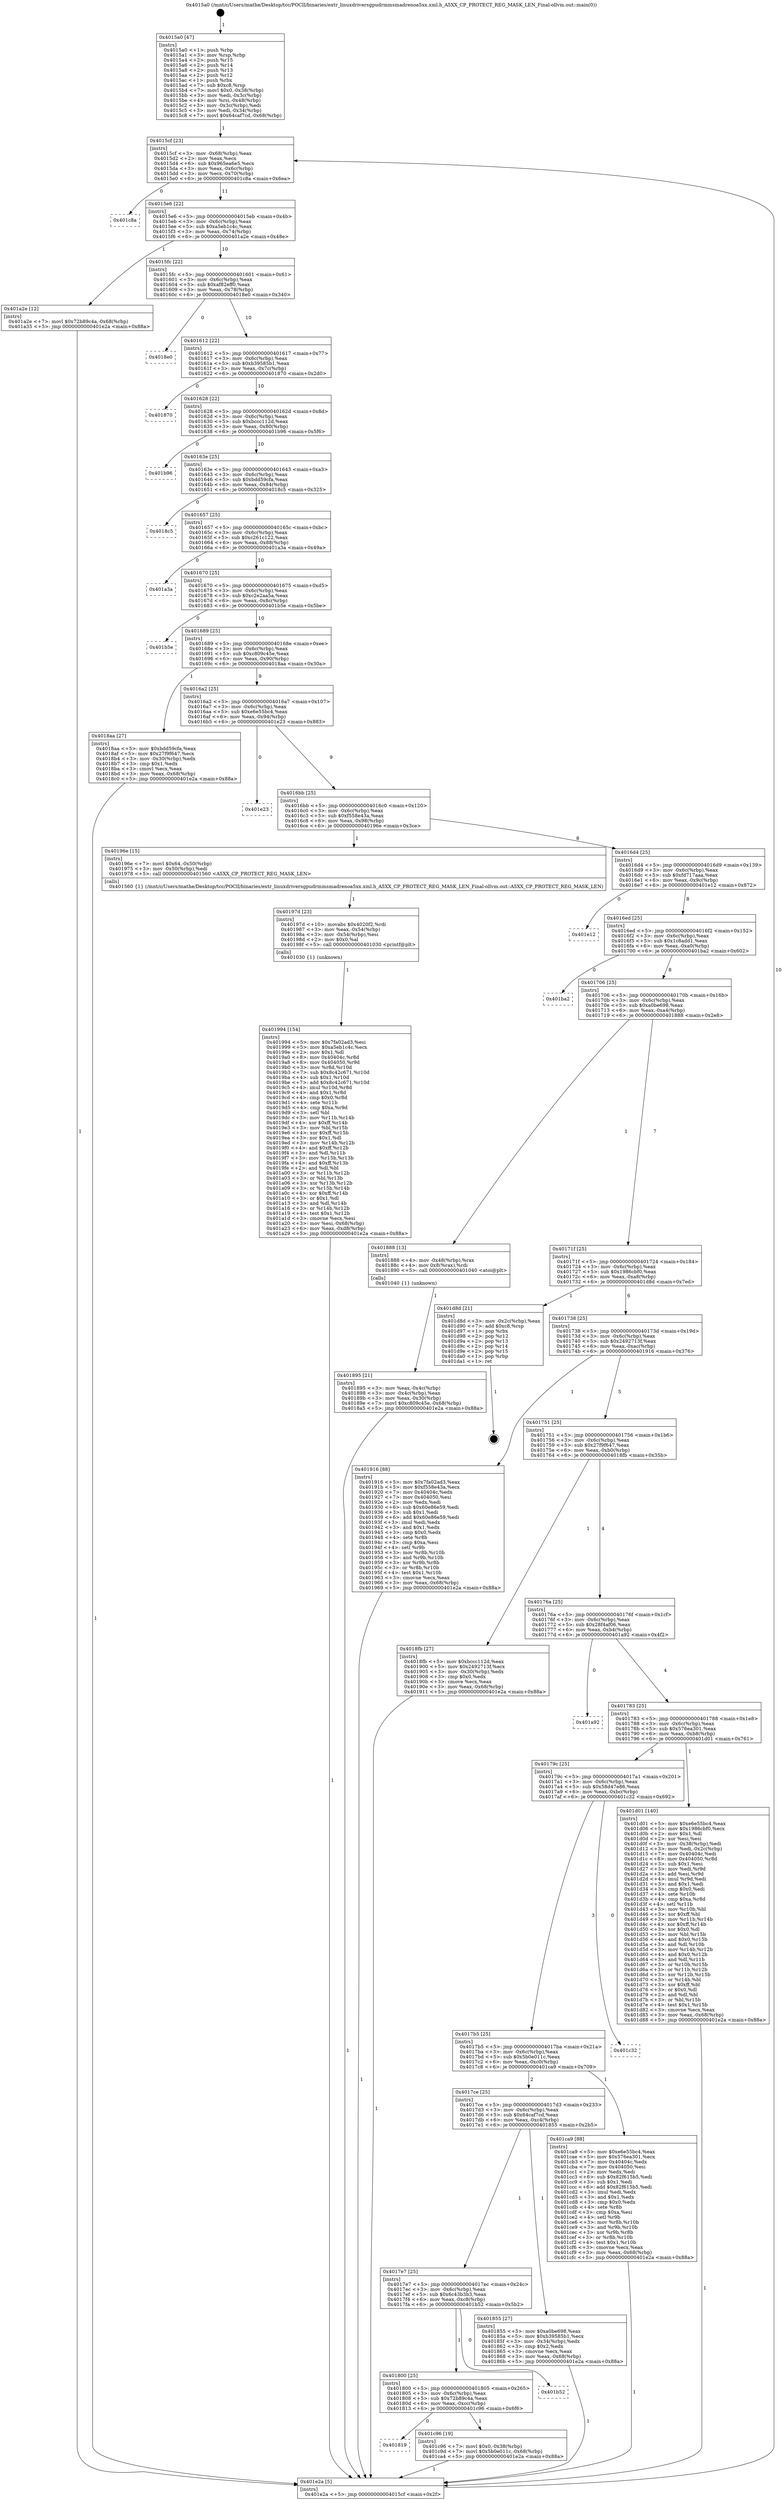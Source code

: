 digraph "0x4015a0" {
  label = "0x4015a0 (/mnt/c/Users/mathe/Desktop/tcc/POCII/binaries/extr_linuxdriversgpudrmmsmadrenoa5xx.xml.h_A5XX_CP_PROTECT_REG_MASK_LEN_Final-ollvm.out::main(0))"
  labelloc = "t"
  node[shape=record]

  Entry [label="",width=0.3,height=0.3,shape=circle,fillcolor=black,style=filled]
  "0x4015cf" [label="{
     0x4015cf [23]\l
     | [instrs]\l
     &nbsp;&nbsp;0x4015cf \<+3\>: mov -0x68(%rbp),%eax\l
     &nbsp;&nbsp;0x4015d2 \<+2\>: mov %eax,%ecx\l
     &nbsp;&nbsp;0x4015d4 \<+6\>: sub $0x965ea6e5,%ecx\l
     &nbsp;&nbsp;0x4015da \<+3\>: mov %eax,-0x6c(%rbp)\l
     &nbsp;&nbsp;0x4015dd \<+3\>: mov %ecx,-0x70(%rbp)\l
     &nbsp;&nbsp;0x4015e0 \<+6\>: je 0000000000401c8a \<main+0x6ea\>\l
  }"]
  "0x401c8a" [label="{
     0x401c8a\l
  }", style=dashed]
  "0x4015e6" [label="{
     0x4015e6 [22]\l
     | [instrs]\l
     &nbsp;&nbsp;0x4015e6 \<+5\>: jmp 00000000004015eb \<main+0x4b\>\l
     &nbsp;&nbsp;0x4015eb \<+3\>: mov -0x6c(%rbp),%eax\l
     &nbsp;&nbsp;0x4015ee \<+5\>: sub $0xa5eb1c4c,%eax\l
     &nbsp;&nbsp;0x4015f3 \<+3\>: mov %eax,-0x74(%rbp)\l
     &nbsp;&nbsp;0x4015f6 \<+6\>: je 0000000000401a2e \<main+0x48e\>\l
  }"]
  Exit [label="",width=0.3,height=0.3,shape=circle,fillcolor=black,style=filled,peripheries=2]
  "0x401a2e" [label="{
     0x401a2e [12]\l
     | [instrs]\l
     &nbsp;&nbsp;0x401a2e \<+7\>: movl $0x72b89c4a,-0x68(%rbp)\l
     &nbsp;&nbsp;0x401a35 \<+5\>: jmp 0000000000401e2a \<main+0x88a\>\l
  }"]
  "0x4015fc" [label="{
     0x4015fc [22]\l
     | [instrs]\l
     &nbsp;&nbsp;0x4015fc \<+5\>: jmp 0000000000401601 \<main+0x61\>\l
     &nbsp;&nbsp;0x401601 \<+3\>: mov -0x6c(%rbp),%eax\l
     &nbsp;&nbsp;0x401604 \<+5\>: sub $0xaf82eff0,%eax\l
     &nbsp;&nbsp;0x401609 \<+3\>: mov %eax,-0x78(%rbp)\l
     &nbsp;&nbsp;0x40160c \<+6\>: je 00000000004018e0 \<main+0x340\>\l
  }"]
  "0x401819" [label="{
     0x401819\l
  }", style=dashed]
  "0x4018e0" [label="{
     0x4018e0\l
  }", style=dashed]
  "0x401612" [label="{
     0x401612 [22]\l
     | [instrs]\l
     &nbsp;&nbsp;0x401612 \<+5\>: jmp 0000000000401617 \<main+0x77\>\l
     &nbsp;&nbsp;0x401617 \<+3\>: mov -0x6c(%rbp),%eax\l
     &nbsp;&nbsp;0x40161a \<+5\>: sub $0xb39585b1,%eax\l
     &nbsp;&nbsp;0x40161f \<+3\>: mov %eax,-0x7c(%rbp)\l
     &nbsp;&nbsp;0x401622 \<+6\>: je 0000000000401870 \<main+0x2d0\>\l
  }"]
  "0x401c96" [label="{
     0x401c96 [19]\l
     | [instrs]\l
     &nbsp;&nbsp;0x401c96 \<+7\>: movl $0x0,-0x38(%rbp)\l
     &nbsp;&nbsp;0x401c9d \<+7\>: movl $0x5b0e011c,-0x68(%rbp)\l
     &nbsp;&nbsp;0x401ca4 \<+5\>: jmp 0000000000401e2a \<main+0x88a\>\l
  }"]
  "0x401870" [label="{
     0x401870\l
  }", style=dashed]
  "0x401628" [label="{
     0x401628 [22]\l
     | [instrs]\l
     &nbsp;&nbsp;0x401628 \<+5\>: jmp 000000000040162d \<main+0x8d\>\l
     &nbsp;&nbsp;0x40162d \<+3\>: mov -0x6c(%rbp),%eax\l
     &nbsp;&nbsp;0x401630 \<+5\>: sub $0xbccc112d,%eax\l
     &nbsp;&nbsp;0x401635 \<+3\>: mov %eax,-0x80(%rbp)\l
     &nbsp;&nbsp;0x401638 \<+6\>: je 0000000000401b96 \<main+0x5f6\>\l
  }"]
  "0x401800" [label="{
     0x401800 [25]\l
     | [instrs]\l
     &nbsp;&nbsp;0x401800 \<+5\>: jmp 0000000000401805 \<main+0x265\>\l
     &nbsp;&nbsp;0x401805 \<+3\>: mov -0x6c(%rbp),%eax\l
     &nbsp;&nbsp;0x401808 \<+5\>: sub $0x72b89c4a,%eax\l
     &nbsp;&nbsp;0x40180d \<+6\>: mov %eax,-0xcc(%rbp)\l
     &nbsp;&nbsp;0x401813 \<+6\>: je 0000000000401c96 \<main+0x6f6\>\l
  }"]
  "0x401b96" [label="{
     0x401b96\l
  }", style=dashed]
  "0x40163e" [label="{
     0x40163e [25]\l
     | [instrs]\l
     &nbsp;&nbsp;0x40163e \<+5\>: jmp 0000000000401643 \<main+0xa3\>\l
     &nbsp;&nbsp;0x401643 \<+3\>: mov -0x6c(%rbp),%eax\l
     &nbsp;&nbsp;0x401646 \<+5\>: sub $0xbdd59cfa,%eax\l
     &nbsp;&nbsp;0x40164b \<+6\>: mov %eax,-0x84(%rbp)\l
     &nbsp;&nbsp;0x401651 \<+6\>: je 00000000004018c5 \<main+0x325\>\l
  }"]
  "0x401b52" [label="{
     0x401b52\l
  }", style=dashed]
  "0x4018c5" [label="{
     0x4018c5\l
  }", style=dashed]
  "0x401657" [label="{
     0x401657 [25]\l
     | [instrs]\l
     &nbsp;&nbsp;0x401657 \<+5\>: jmp 000000000040165c \<main+0xbc\>\l
     &nbsp;&nbsp;0x40165c \<+3\>: mov -0x6c(%rbp),%eax\l
     &nbsp;&nbsp;0x40165f \<+5\>: sub $0xc261c122,%eax\l
     &nbsp;&nbsp;0x401664 \<+6\>: mov %eax,-0x88(%rbp)\l
     &nbsp;&nbsp;0x40166a \<+6\>: je 0000000000401a3a \<main+0x49a\>\l
  }"]
  "0x401994" [label="{
     0x401994 [154]\l
     | [instrs]\l
     &nbsp;&nbsp;0x401994 \<+5\>: mov $0x7fa02ad3,%esi\l
     &nbsp;&nbsp;0x401999 \<+5\>: mov $0xa5eb1c4c,%ecx\l
     &nbsp;&nbsp;0x40199e \<+2\>: mov $0x1,%dl\l
     &nbsp;&nbsp;0x4019a0 \<+8\>: mov 0x40404c,%r8d\l
     &nbsp;&nbsp;0x4019a8 \<+8\>: mov 0x404050,%r9d\l
     &nbsp;&nbsp;0x4019b0 \<+3\>: mov %r8d,%r10d\l
     &nbsp;&nbsp;0x4019b3 \<+7\>: sub $0x8c42c671,%r10d\l
     &nbsp;&nbsp;0x4019ba \<+4\>: sub $0x1,%r10d\l
     &nbsp;&nbsp;0x4019be \<+7\>: add $0x8c42c671,%r10d\l
     &nbsp;&nbsp;0x4019c5 \<+4\>: imul %r10d,%r8d\l
     &nbsp;&nbsp;0x4019c9 \<+4\>: and $0x1,%r8d\l
     &nbsp;&nbsp;0x4019cd \<+4\>: cmp $0x0,%r8d\l
     &nbsp;&nbsp;0x4019d1 \<+4\>: sete %r11b\l
     &nbsp;&nbsp;0x4019d5 \<+4\>: cmp $0xa,%r9d\l
     &nbsp;&nbsp;0x4019d9 \<+3\>: setl %bl\l
     &nbsp;&nbsp;0x4019dc \<+3\>: mov %r11b,%r14b\l
     &nbsp;&nbsp;0x4019df \<+4\>: xor $0xff,%r14b\l
     &nbsp;&nbsp;0x4019e3 \<+3\>: mov %bl,%r15b\l
     &nbsp;&nbsp;0x4019e6 \<+4\>: xor $0xff,%r15b\l
     &nbsp;&nbsp;0x4019ea \<+3\>: xor $0x1,%dl\l
     &nbsp;&nbsp;0x4019ed \<+3\>: mov %r14b,%r12b\l
     &nbsp;&nbsp;0x4019f0 \<+4\>: and $0xff,%r12b\l
     &nbsp;&nbsp;0x4019f4 \<+3\>: and %dl,%r11b\l
     &nbsp;&nbsp;0x4019f7 \<+3\>: mov %r15b,%r13b\l
     &nbsp;&nbsp;0x4019fa \<+4\>: and $0xff,%r13b\l
     &nbsp;&nbsp;0x4019fe \<+2\>: and %dl,%bl\l
     &nbsp;&nbsp;0x401a00 \<+3\>: or %r11b,%r12b\l
     &nbsp;&nbsp;0x401a03 \<+3\>: or %bl,%r13b\l
     &nbsp;&nbsp;0x401a06 \<+3\>: xor %r13b,%r12b\l
     &nbsp;&nbsp;0x401a09 \<+3\>: or %r15b,%r14b\l
     &nbsp;&nbsp;0x401a0c \<+4\>: xor $0xff,%r14b\l
     &nbsp;&nbsp;0x401a10 \<+3\>: or $0x1,%dl\l
     &nbsp;&nbsp;0x401a13 \<+3\>: and %dl,%r14b\l
     &nbsp;&nbsp;0x401a16 \<+3\>: or %r14b,%r12b\l
     &nbsp;&nbsp;0x401a19 \<+4\>: test $0x1,%r12b\l
     &nbsp;&nbsp;0x401a1d \<+3\>: cmovne %ecx,%esi\l
     &nbsp;&nbsp;0x401a20 \<+3\>: mov %esi,-0x68(%rbp)\l
     &nbsp;&nbsp;0x401a23 \<+6\>: mov %eax,-0xd8(%rbp)\l
     &nbsp;&nbsp;0x401a29 \<+5\>: jmp 0000000000401e2a \<main+0x88a\>\l
  }"]
  "0x401a3a" [label="{
     0x401a3a\l
  }", style=dashed]
  "0x401670" [label="{
     0x401670 [25]\l
     | [instrs]\l
     &nbsp;&nbsp;0x401670 \<+5\>: jmp 0000000000401675 \<main+0xd5\>\l
     &nbsp;&nbsp;0x401675 \<+3\>: mov -0x6c(%rbp),%eax\l
     &nbsp;&nbsp;0x401678 \<+5\>: sub $0xc2e2aa5a,%eax\l
     &nbsp;&nbsp;0x40167d \<+6\>: mov %eax,-0x8c(%rbp)\l
     &nbsp;&nbsp;0x401683 \<+6\>: je 0000000000401b5e \<main+0x5be\>\l
  }"]
  "0x40197d" [label="{
     0x40197d [23]\l
     | [instrs]\l
     &nbsp;&nbsp;0x40197d \<+10\>: movabs $0x4020f2,%rdi\l
     &nbsp;&nbsp;0x401987 \<+3\>: mov %eax,-0x54(%rbp)\l
     &nbsp;&nbsp;0x40198a \<+3\>: mov -0x54(%rbp),%esi\l
     &nbsp;&nbsp;0x40198d \<+2\>: mov $0x0,%al\l
     &nbsp;&nbsp;0x40198f \<+5\>: call 0000000000401030 \<printf@plt\>\l
     | [calls]\l
     &nbsp;&nbsp;0x401030 \{1\} (unknown)\l
  }"]
  "0x401b5e" [label="{
     0x401b5e\l
  }", style=dashed]
  "0x401689" [label="{
     0x401689 [25]\l
     | [instrs]\l
     &nbsp;&nbsp;0x401689 \<+5\>: jmp 000000000040168e \<main+0xee\>\l
     &nbsp;&nbsp;0x40168e \<+3\>: mov -0x6c(%rbp),%eax\l
     &nbsp;&nbsp;0x401691 \<+5\>: sub $0xc809c45e,%eax\l
     &nbsp;&nbsp;0x401696 \<+6\>: mov %eax,-0x90(%rbp)\l
     &nbsp;&nbsp;0x40169c \<+6\>: je 00000000004018aa \<main+0x30a\>\l
  }"]
  "0x401895" [label="{
     0x401895 [21]\l
     | [instrs]\l
     &nbsp;&nbsp;0x401895 \<+3\>: mov %eax,-0x4c(%rbp)\l
     &nbsp;&nbsp;0x401898 \<+3\>: mov -0x4c(%rbp),%eax\l
     &nbsp;&nbsp;0x40189b \<+3\>: mov %eax,-0x30(%rbp)\l
     &nbsp;&nbsp;0x40189e \<+7\>: movl $0xc809c45e,-0x68(%rbp)\l
     &nbsp;&nbsp;0x4018a5 \<+5\>: jmp 0000000000401e2a \<main+0x88a\>\l
  }"]
  "0x4018aa" [label="{
     0x4018aa [27]\l
     | [instrs]\l
     &nbsp;&nbsp;0x4018aa \<+5\>: mov $0xbdd59cfa,%eax\l
     &nbsp;&nbsp;0x4018af \<+5\>: mov $0x27f9f647,%ecx\l
     &nbsp;&nbsp;0x4018b4 \<+3\>: mov -0x30(%rbp),%edx\l
     &nbsp;&nbsp;0x4018b7 \<+3\>: cmp $0x1,%edx\l
     &nbsp;&nbsp;0x4018ba \<+3\>: cmovl %ecx,%eax\l
     &nbsp;&nbsp;0x4018bd \<+3\>: mov %eax,-0x68(%rbp)\l
     &nbsp;&nbsp;0x4018c0 \<+5\>: jmp 0000000000401e2a \<main+0x88a\>\l
  }"]
  "0x4016a2" [label="{
     0x4016a2 [25]\l
     | [instrs]\l
     &nbsp;&nbsp;0x4016a2 \<+5\>: jmp 00000000004016a7 \<main+0x107\>\l
     &nbsp;&nbsp;0x4016a7 \<+3\>: mov -0x6c(%rbp),%eax\l
     &nbsp;&nbsp;0x4016aa \<+5\>: sub $0xe6e55bc4,%eax\l
     &nbsp;&nbsp;0x4016af \<+6\>: mov %eax,-0x94(%rbp)\l
     &nbsp;&nbsp;0x4016b5 \<+6\>: je 0000000000401e23 \<main+0x883\>\l
  }"]
  "0x4015a0" [label="{
     0x4015a0 [47]\l
     | [instrs]\l
     &nbsp;&nbsp;0x4015a0 \<+1\>: push %rbp\l
     &nbsp;&nbsp;0x4015a1 \<+3\>: mov %rsp,%rbp\l
     &nbsp;&nbsp;0x4015a4 \<+2\>: push %r15\l
     &nbsp;&nbsp;0x4015a6 \<+2\>: push %r14\l
     &nbsp;&nbsp;0x4015a8 \<+2\>: push %r13\l
     &nbsp;&nbsp;0x4015aa \<+2\>: push %r12\l
     &nbsp;&nbsp;0x4015ac \<+1\>: push %rbx\l
     &nbsp;&nbsp;0x4015ad \<+7\>: sub $0xc8,%rsp\l
     &nbsp;&nbsp;0x4015b4 \<+7\>: movl $0x0,-0x38(%rbp)\l
     &nbsp;&nbsp;0x4015bb \<+3\>: mov %edi,-0x3c(%rbp)\l
     &nbsp;&nbsp;0x4015be \<+4\>: mov %rsi,-0x48(%rbp)\l
     &nbsp;&nbsp;0x4015c2 \<+3\>: mov -0x3c(%rbp),%edi\l
     &nbsp;&nbsp;0x4015c5 \<+3\>: mov %edi,-0x34(%rbp)\l
     &nbsp;&nbsp;0x4015c8 \<+7\>: movl $0x64caf7cd,-0x68(%rbp)\l
  }"]
  "0x401e23" [label="{
     0x401e23\l
  }", style=dashed]
  "0x4016bb" [label="{
     0x4016bb [25]\l
     | [instrs]\l
     &nbsp;&nbsp;0x4016bb \<+5\>: jmp 00000000004016c0 \<main+0x120\>\l
     &nbsp;&nbsp;0x4016c0 \<+3\>: mov -0x6c(%rbp),%eax\l
     &nbsp;&nbsp;0x4016c3 \<+5\>: sub $0xf558e43a,%eax\l
     &nbsp;&nbsp;0x4016c8 \<+6\>: mov %eax,-0x98(%rbp)\l
     &nbsp;&nbsp;0x4016ce \<+6\>: je 000000000040196e \<main+0x3ce\>\l
  }"]
  "0x401e2a" [label="{
     0x401e2a [5]\l
     | [instrs]\l
     &nbsp;&nbsp;0x401e2a \<+5\>: jmp 00000000004015cf \<main+0x2f\>\l
  }"]
  "0x40196e" [label="{
     0x40196e [15]\l
     | [instrs]\l
     &nbsp;&nbsp;0x40196e \<+7\>: movl $0x64,-0x50(%rbp)\l
     &nbsp;&nbsp;0x401975 \<+3\>: mov -0x50(%rbp),%edi\l
     &nbsp;&nbsp;0x401978 \<+5\>: call 0000000000401560 \<A5XX_CP_PROTECT_REG_MASK_LEN\>\l
     | [calls]\l
     &nbsp;&nbsp;0x401560 \{1\} (/mnt/c/Users/mathe/Desktop/tcc/POCII/binaries/extr_linuxdriversgpudrmmsmadrenoa5xx.xml.h_A5XX_CP_PROTECT_REG_MASK_LEN_Final-ollvm.out::A5XX_CP_PROTECT_REG_MASK_LEN)\l
  }"]
  "0x4016d4" [label="{
     0x4016d4 [25]\l
     | [instrs]\l
     &nbsp;&nbsp;0x4016d4 \<+5\>: jmp 00000000004016d9 \<main+0x139\>\l
     &nbsp;&nbsp;0x4016d9 \<+3\>: mov -0x6c(%rbp),%eax\l
     &nbsp;&nbsp;0x4016dc \<+5\>: sub $0xfd717aaa,%eax\l
     &nbsp;&nbsp;0x4016e1 \<+6\>: mov %eax,-0x9c(%rbp)\l
     &nbsp;&nbsp;0x4016e7 \<+6\>: je 0000000000401e12 \<main+0x872\>\l
  }"]
  "0x4017e7" [label="{
     0x4017e7 [25]\l
     | [instrs]\l
     &nbsp;&nbsp;0x4017e7 \<+5\>: jmp 00000000004017ec \<main+0x24c\>\l
     &nbsp;&nbsp;0x4017ec \<+3\>: mov -0x6c(%rbp),%eax\l
     &nbsp;&nbsp;0x4017ef \<+5\>: sub $0x6c43b3b3,%eax\l
     &nbsp;&nbsp;0x4017f4 \<+6\>: mov %eax,-0xc8(%rbp)\l
     &nbsp;&nbsp;0x4017fa \<+6\>: je 0000000000401b52 \<main+0x5b2\>\l
  }"]
  "0x401e12" [label="{
     0x401e12\l
  }", style=dashed]
  "0x4016ed" [label="{
     0x4016ed [25]\l
     | [instrs]\l
     &nbsp;&nbsp;0x4016ed \<+5\>: jmp 00000000004016f2 \<main+0x152\>\l
     &nbsp;&nbsp;0x4016f2 \<+3\>: mov -0x6c(%rbp),%eax\l
     &nbsp;&nbsp;0x4016f5 \<+5\>: sub $0x1c8add1,%eax\l
     &nbsp;&nbsp;0x4016fa \<+6\>: mov %eax,-0xa0(%rbp)\l
     &nbsp;&nbsp;0x401700 \<+6\>: je 0000000000401ba2 \<main+0x602\>\l
  }"]
  "0x401855" [label="{
     0x401855 [27]\l
     | [instrs]\l
     &nbsp;&nbsp;0x401855 \<+5\>: mov $0xa0be698,%eax\l
     &nbsp;&nbsp;0x40185a \<+5\>: mov $0xb39585b1,%ecx\l
     &nbsp;&nbsp;0x40185f \<+3\>: mov -0x34(%rbp),%edx\l
     &nbsp;&nbsp;0x401862 \<+3\>: cmp $0x2,%edx\l
     &nbsp;&nbsp;0x401865 \<+3\>: cmovne %ecx,%eax\l
     &nbsp;&nbsp;0x401868 \<+3\>: mov %eax,-0x68(%rbp)\l
     &nbsp;&nbsp;0x40186b \<+5\>: jmp 0000000000401e2a \<main+0x88a\>\l
  }"]
  "0x401ba2" [label="{
     0x401ba2\l
  }", style=dashed]
  "0x401706" [label="{
     0x401706 [25]\l
     | [instrs]\l
     &nbsp;&nbsp;0x401706 \<+5\>: jmp 000000000040170b \<main+0x16b\>\l
     &nbsp;&nbsp;0x40170b \<+3\>: mov -0x6c(%rbp),%eax\l
     &nbsp;&nbsp;0x40170e \<+5\>: sub $0xa0be698,%eax\l
     &nbsp;&nbsp;0x401713 \<+6\>: mov %eax,-0xa4(%rbp)\l
     &nbsp;&nbsp;0x401719 \<+6\>: je 0000000000401888 \<main+0x2e8\>\l
  }"]
  "0x4017ce" [label="{
     0x4017ce [25]\l
     | [instrs]\l
     &nbsp;&nbsp;0x4017ce \<+5\>: jmp 00000000004017d3 \<main+0x233\>\l
     &nbsp;&nbsp;0x4017d3 \<+3\>: mov -0x6c(%rbp),%eax\l
     &nbsp;&nbsp;0x4017d6 \<+5\>: sub $0x64caf7cd,%eax\l
     &nbsp;&nbsp;0x4017db \<+6\>: mov %eax,-0xc4(%rbp)\l
     &nbsp;&nbsp;0x4017e1 \<+6\>: je 0000000000401855 \<main+0x2b5\>\l
  }"]
  "0x401888" [label="{
     0x401888 [13]\l
     | [instrs]\l
     &nbsp;&nbsp;0x401888 \<+4\>: mov -0x48(%rbp),%rax\l
     &nbsp;&nbsp;0x40188c \<+4\>: mov 0x8(%rax),%rdi\l
     &nbsp;&nbsp;0x401890 \<+5\>: call 0000000000401040 \<atoi@plt\>\l
     | [calls]\l
     &nbsp;&nbsp;0x401040 \{1\} (unknown)\l
  }"]
  "0x40171f" [label="{
     0x40171f [25]\l
     | [instrs]\l
     &nbsp;&nbsp;0x40171f \<+5\>: jmp 0000000000401724 \<main+0x184\>\l
     &nbsp;&nbsp;0x401724 \<+3\>: mov -0x6c(%rbp),%eax\l
     &nbsp;&nbsp;0x401727 \<+5\>: sub $0x1986cbf0,%eax\l
     &nbsp;&nbsp;0x40172c \<+6\>: mov %eax,-0xa8(%rbp)\l
     &nbsp;&nbsp;0x401732 \<+6\>: je 0000000000401d8d \<main+0x7ed\>\l
  }"]
  "0x401ca9" [label="{
     0x401ca9 [88]\l
     | [instrs]\l
     &nbsp;&nbsp;0x401ca9 \<+5\>: mov $0xe6e55bc4,%eax\l
     &nbsp;&nbsp;0x401cae \<+5\>: mov $0x576ea301,%ecx\l
     &nbsp;&nbsp;0x401cb3 \<+7\>: mov 0x40404c,%edx\l
     &nbsp;&nbsp;0x401cba \<+7\>: mov 0x404050,%esi\l
     &nbsp;&nbsp;0x401cc1 \<+2\>: mov %edx,%edi\l
     &nbsp;&nbsp;0x401cc3 \<+6\>: sub $0x82f615b5,%edi\l
     &nbsp;&nbsp;0x401cc9 \<+3\>: sub $0x1,%edi\l
     &nbsp;&nbsp;0x401ccc \<+6\>: add $0x82f615b5,%edi\l
     &nbsp;&nbsp;0x401cd2 \<+3\>: imul %edi,%edx\l
     &nbsp;&nbsp;0x401cd5 \<+3\>: and $0x1,%edx\l
     &nbsp;&nbsp;0x401cd8 \<+3\>: cmp $0x0,%edx\l
     &nbsp;&nbsp;0x401cdb \<+4\>: sete %r8b\l
     &nbsp;&nbsp;0x401cdf \<+3\>: cmp $0xa,%esi\l
     &nbsp;&nbsp;0x401ce2 \<+4\>: setl %r9b\l
     &nbsp;&nbsp;0x401ce6 \<+3\>: mov %r8b,%r10b\l
     &nbsp;&nbsp;0x401ce9 \<+3\>: and %r9b,%r10b\l
     &nbsp;&nbsp;0x401cec \<+3\>: xor %r9b,%r8b\l
     &nbsp;&nbsp;0x401cef \<+3\>: or %r8b,%r10b\l
     &nbsp;&nbsp;0x401cf2 \<+4\>: test $0x1,%r10b\l
     &nbsp;&nbsp;0x401cf6 \<+3\>: cmovne %ecx,%eax\l
     &nbsp;&nbsp;0x401cf9 \<+3\>: mov %eax,-0x68(%rbp)\l
     &nbsp;&nbsp;0x401cfc \<+5\>: jmp 0000000000401e2a \<main+0x88a\>\l
  }"]
  "0x401d8d" [label="{
     0x401d8d [21]\l
     | [instrs]\l
     &nbsp;&nbsp;0x401d8d \<+3\>: mov -0x2c(%rbp),%eax\l
     &nbsp;&nbsp;0x401d90 \<+7\>: add $0xc8,%rsp\l
     &nbsp;&nbsp;0x401d97 \<+1\>: pop %rbx\l
     &nbsp;&nbsp;0x401d98 \<+2\>: pop %r12\l
     &nbsp;&nbsp;0x401d9a \<+2\>: pop %r13\l
     &nbsp;&nbsp;0x401d9c \<+2\>: pop %r14\l
     &nbsp;&nbsp;0x401d9e \<+2\>: pop %r15\l
     &nbsp;&nbsp;0x401da0 \<+1\>: pop %rbp\l
     &nbsp;&nbsp;0x401da1 \<+1\>: ret\l
  }"]
  "0x401738" [label="{
     0x401738 [25]\l
     | [instrs]\l
     &nbsp;&nbsp;0x401738 \<+5\>: jmp 000000000040173d \<main+0x19d\>\l
     &nbsp;&nbsp;0x40173d \<+3\>: mov -0x6c(%rbp),%eax\l
     &nbsp;&nbsp;0x401740 \<+5\>: sub $0x2492713f,%eax\l
     &nbsp;&nbsp;0x401745 \<+6\>: mov %eax,-0xac(%rbp)\l
     &nbsp;&nbsp;0x40174b \<+6\>: je 0000000000401916 \<main+0x376\>\l
  }"]
  "0x4017b5" [label="{
     0x4017b5 [25]\l
     | [instrs]\l
     &nbsp;&nbsp;0x4017b5 \<+5\>: jmp 00000000004017ba \<main+0x21a\>\l
     &nbsp;&nbsp;0x4017ba \<+3\>: mov -0x6c(%rbp),%eax\l
     &nbsp;&nbsp;0x4017bd \<+5\>: sub $0x5b0e011c,%eax\l
     &nbsp;&nbsp;0x4017c2 \<+6\>: mov %eax,-0xc0(%rbp)\l
     &nbsp;&nbsp;0x4017c8 \<+6\>: je 0000000000401ca9 \<main+0x709\>\l
  }"]
  "0x401916" [label="{
     0x401916 [88]\l
     | [instrs]\l
     &nbsp;&nbsp;0x401916 \<+5\>: mov $0x7fa02ad3,%eax\l
     &nbsp;&nbsp;0x40191b \<+5\>: mov $0xf558e43a,%ecx\l
     &nbsp;&nbsp;0x401920 \<+7\>: mov 0x40404c,%edx\l
     &nbsp;&nbsp;0x401927 \<+7\>: mov 0x404050,%esi\l
     &nbsp;&nbsp;0x40192e \<+2\>: mov %edx,%edi\l
     &nbsp;&nbsp;0x401930 \<+6\>: sub $0x60e86e59,%edi\l
     &nbsp;&nbsp;0x401936 \<+3\>: sub $0x1,%edi\l
     &nbsp;&nbsp;0x401939 \<+6\>: add $0x60e86e59,%edi\l
     &nbsp;&nbsp;0x40193f \<+3\>: imul %edi,%edx\l
     &nbsp;&nbsp;0x401942 \<+3\>: and $0x1,%edx\l
     &nbsp;&nbsp;0x401945 \<+3\>: cmp $0x0,%edx\l
     &nbsp;&nbsp;0x401948 \<+4\>: sete %r8b\l
     &nbsp;&nbsp;0x40194c \<+3\>: cmp $0xa,%esi\l
     &nbsp;&nbsp;0x40194f \<+4\>: setl %r9b\l
     &nbsp;&nbsp;0x401953 \<+3\>: mov %r8b,%r10b\l
     &nbsp;&nbsp;0x401956 \<+3\>: and %r9b,%r10b\l
     &nbsp;&nbsp;0x401959 \<+3\>: xor %r9b,%r8b\l
     &nbsp;&nbsp;0x40195c \<+3\>: or %r8b,%r10b\l
     &nbsp;&nbsp;0x40195f \<+4\>: test $0x1,%r10b\l
     &nbsp;&nbsp;0x401963 \<+3\>: cmovne %ecx,%eax\l
     &nbsp;&nbsp;0x401966 \<+3\>: mov %eax,-0x68(%rbp)\l
     &nbsp;&nbsp;0x401969 \<+5\>: jmp 0000000000401e2a \<main+0x88a\>\l
  }"]
  "0x401751" [label="{
     0x401751 [25]\l
     | [instrs]\l
     &nbsp;&nbsp;0x401751 \<+5\>: jmp 0000000000401756 \<main+0x1b6\>\l
     &nbsp;&nbsp;0x401756 \<+3\>: mov -0x6c(%rbp),%eax\l
     &nbsp;&nbsp;0x401759 \<+5\>: sub $0x27f9f647,%eax\l
     &nbsp;&nbsp;0x40175e \<+6\>: mov %eax,-0xb0(%rbp)\l
     &nbsp;&nbsp;0x401764 \<+6\>: je 00000000004018fb \<main+0x35b\>\l
  }"]
  "0x401c32" [label="{
     0x401c32\l
  }", style=dashed]
  "0x4018fb" [label="{
     0x4018fb [27]\l
     | [instrs]\l
     &nbsp;&nbsp;0x4018fb \<+5\>: mov $0xbccc112d,%eax\l
     &nbsp;&nbsp;0x401900 \<+5\>: mov $0x2492713f,%ecx\l
     &nbsp;&nbsp;0x401905 \<+3\>: mov -0x30(%rbp),%edx\l
     &nbsp;&nbsp;0x401908 \<+3\>: cmp $0x0,%edx\l
     &nbsp;&nbsp;0x40190b \<+3\>: cmove %ecx,%eax\l
     &nbsp;&nbsp;0x40190e \<+3\>: mov %eax,-0x68(%rbp)\l
     &nbsp;&nbsp;0x401911 \<+5\>: jmp 0000000000401e2a \<main+0x88a\>\l
  }"]
  "0x40176a" [label="{
     0x40176a [25]\l
     | [instrs]\l
     &nbsp;&nbsp;0x40176a \<+5\>: jmp 000000000040176f \<main+0x1cf\>\l
     &nbsp;&nbsp;0x40176f \<+3\>: mov -0x6c(%rbp),%eax\l
     &nbsp;&nbsp;0x401772 \<+5\>: sub $0x28f4af06,%eax\l
     &nbsp;&nbsp;0x401777 \<+6\>: mov %eax,-0xb4(%rbp)\l
     &nbsp;&nbsp;0x40177d \<+6\>: je 0000000000401a92 \<main+0x4f2\>\l
  }"]
  "0x40179c" [label="{
     0x40179c [25]\l
     | [instrs]\l
     &nbsp;&nbsp;0x40179c \<+5\>: jmp 00000000004017a1 \<main+0x201\>\l
     &nbsp;&nbsp;0x4017a1 \<+3\>: mov -0x6c(%rbp),%eax\l
     &nbsp;&nbsp;0x4017a4 \<+5\>: sub $0x58d47e86,%eax\l
     &nbsp;&nbsp;0x4017a9 \<+6\>: mov %eax,-0xbc(%rbp)\l
     &nbsp;&nbsp;0x4017af \<+6\>: je 0000000000401c32 \<main+0x692\>\l
  }"]
  "0x401a92" [label="{
     0x401a92\l
  }", style=dashed]
  "0x401783" [label="{
     0x401783 [25]\l
     | [instrs]\l
     &nbsp;&nbsp;0x401783 \<+5\>: jmp 0000000000401788 \<main+0x1e8\>\l
     &nbsp;&nbsp;0x401788 \<+3\>: mov -0x6c(%rbp),%eax\l
     &nbsp;&nbsp;0x40178b \<+5\>: sub $0x576ea301,%eax\l
     &nbsp;&nbsp;0x401790 \<+6\>: mov %eax,-0xb8(%rbp)\l
     &nbsp;&nbsp;0x401796 \<+6\>: je 0000000000401d01 \<main+0x761\>\l
  }"]
  "0x401d01" [label="{
     0x401d01 [140]\l
     | [instrs]\l
     &nbsp;&nbsp;0x401d01 \<+5\>: mov $0xe6e55bc4,%eax\l
     &nbsp;&nbsp;0x401d06 \<+5\>: mov $0x1986cbf0,%ecx\l
     &nbsp;&nbsp;0x401d0b \<+2\>: mov $0x1,%dl\l
     &nbsp;&nbsp;0x401d0d \<+2\>: xor %esi,%esi\l
     &nbsp;&nbsp;0x401d0f \<+3\>: mov -0x38(%rbp),%edi\l
     &nbsp;&nbsp;0x401d12 \<+3\>: mov %edi,-0x2c(%rbp)\l
     &nbsp;&nbsp;0x401d15 \<+7\>: mov 0x40404c,%edi\l
     &nbsp;&nbsp;0x401d1c \<+8\>: mov 0x404050,%r8d\l
     &nbsp;&nbsp;0x401d24 \<+3\>: sub $0x1,%esi\l
     &nbsp;&nbsp;0x401d27 \<+3\>: mov %edi,%r9d\l
     &nbsp;&nbsp;0x401d2a \<+3\>: add %esi,%r9d\l
     &nbsp;&nbsp;0x401d2d \<+4\>: imul %r9d,%edi\l
     &nbsp;&nbsp;0x401d31 \<+3\>: and $0x1,%edi\l
     &nbsp;&nbsp;0x401d34 \<+3\>: cmp $0x0,%edi\l
     &nbsp;&nbsp;0x401d37 \<+4\>: sete %r10b\l
     &nbsp;&nbsp;0x401d3b \<+4\>: cmp $0xa,%r8d\l
     &nbsp;&nbsp;0x401d3f \<+4\>: setl %r11b\l
     &nbsp;&nbsp;0x401d43 \<+3\>: mov %r10b,%bl\l
     &nbsp;&nbsp;0x401d46 \<+3\>: xor $0xff,%bl\l
     &nbsp;&nbsp;0x401d49 \<+3\>: mov %r11b,%r14b\l
     &nbsp;&nbsp;0x401d4c \<+4\>: xor $0xff,%r14b\l
     &nbsp;&nbsp;0x401d50 \<+3\>: xor $0x0,%dl\l
     &nbsp;&nbsp;0x401d53 \<+3\>: mov %bl,%r15b\l
     &nbsp;&nbsp;0x401d56 \<+4\>: and $0x0,%r15b\l
     &nbsp;&nbsp;0x401d5a \<+3\>: and %dl,%r10b\l
     &nbsp;&nbsp;0x401d5d \<+3\>: mov %r14b,%r12b\l
     &nbsp;&nbsp;0x401d60 \<+4\>: and $0x0,%r12b\l
     &nbsp;&nbsp;0x401d64 \<+3\>: and %dl,%r11b\l
     &nbsp;&nbsp;0x401d67 \<+3\>: or %r10b,%r15b\l
     &nbsp;&nbsp;0x401d6a \<+3\>: or %r11b,%r12b\l
     &nbsp;&nbsp;0x401d6d \<+3\>: xor %r12b,%r15b\l
     &nbsp;&nbsp;0x401d70 \<+3\>: or %r14b,%bl\l
     &nbsp;&nbsp;0x401d73 \<+3\>: xor $0xff,%bl\l
     &nbsp;&nbsp;0x401d76 \<+3\>: or $0x0,%dl\l
     &nbsp;&nbsp;0x401d79 \<+2\>: and %dl,%bl\l
     &nbsp;&nbsp;0x401d7b \<+3\>: or %bl,%r15b\l
     &nbsp;&nbsp;0x401d7e \<+4\>: test $0x1,%r15b\l
     &nbsp;&nbsp;0x401d82 \<+3\>: cmovne %ecx,%eax\l
     &nbsp;&nbsp;0x401d85 \<+3\>: mov %eax,-0x68(%rbp)\l
     &nbsp;&nbsp;0x401d88 \<+5\>: jmp 0000000000401e2a \<main+0x88a\>\l
  }"]
  Entry -> "0x4015a0" [label=" 1"]
  "0x4015cf" -> "0x401c8a" [label=" 0"]
  "0x4015cf" -> "0x4015e6" [label=" 11"]
  "0x401d8d" -> Exit [label=" 1"]
  "0x4015e6" -> "0x401a2e" [label=" 1"]
  "0x4015e6" -> "0x4015fc" [label=" 10"]
  "0x401d01" -> "0x401e2a" [label=" 1"]
  "0x4015fc" -> "0x4018e0" [label=" 0"]
  "0x4015fc" -> "0x401612" [label=" 10"]
  "0x401ca9" -> "0x401e2a" [label=" 1"]
  "0x401612" -> "0x401870" [label=" 0"]
  "0x401612" -> "0x401628" [label=" 10"]
  "0x401c96" -> "0x401e2a" [label=" 1"]
  "0x401628" -> "0x401b96" [label=" 0"]
  "0x401628" -> "0x40163e" [label=" 10"]
  "0x401800" -> "0x401c96" [label=" 1"]
  "0x40163e" -> "0x4018c5" [label=" 0"]
  "0x40163e" -> "0x401657" [label=" 10"]
  "0x401800" -> "0x401819" [label=" 0"]
  "0x401657" -> "0x401a3a" [label=" 0"]
  "0x401657" -> "0x401670" [label=" 10"]
  "0x4017e7" -> "0x401b52" [label=" 0"]
  "0x401670" -> "0x401b5e" [label=" 0"]
  "0x401670" -> "0x401689" [label=" 10"]
  "0x4017e7" -> "0x401800" [label=" 1"]
  "0x401689" -> "0x4018aa" [label=" 1"]
  "0x401689" -> "0x4016a2" [label=" 9"]
  "0x401a2e" -> "0x401e2a" [label=" 1"]
  "0x4016a2" -> "0x401e23" [label=" 0"]
  "0x4016a2" -> "0x4016bb" [label=" 9"]
  "0x401994" -> "0x401e2a" [label=" 1"]
  "0x4016bb" -> "0x40196e" [label=" 1"]
  "0x4016bb" -> "0x4016d4" [label=" 8"]
  "0x40197d" -> "0x401994" [label=" 1"]
  "0x4016d4" -> "0x401e12" [label=" 0"]
  "0x4016d4" -> "0x4016ed" [label=" 8"]
  "0x40196e" -> "0x40197d" [label=" 1"]
  "0x4016ed" -> "0x401ba2" [label=" 0"]
  "0x4016ed" -> "0x401706" [label=" 8"]
  "0x401916" -> "0x401e2a" [label=" 1"]
  "0x401706" -> "0x401888" [label=" 1"]
  "0x401706" -> "0x40171f" [label=" 7"]
  "0x4018aa" -> "0x401e2a" [label=" 1"]
  "0x40171f" -> "0x401d8d" [label=" 1"]
  "0x40171f" -> "0x401738" [label=" 6"]
  "0x401895" -> "0x401e2a" [label=" 1"]
  "0x401738" -> "0x401916" [label=" 1"]
  "0x401738" -> "0x401751" [label=" 5"]
  "0x401e2a" -> "0x4015cf" [label=" 10"]
  "0x401751" -> "0x4018fb" [label=" 1"]
  "0x401751" -> "0x40176a" [label=" 4"]
  "0x4015a0" -> "0x4015cf" [label=" 1"]
  "0x40176a" -> "0x401a92" [label=" 0"]
  "0x40176a" -> "0x401783" [label=" 4"]
  "0x4017ce" -> "0x4017e7" [label=" 1"]
  "0x401783" -> "0x401d01" [label=" 1"]
  "0x401783" -> "0x40179c" [label=" 3"]
  "0x401855" -> "0x401e2a" [label=" 1"]
  "0x40179c" -> "0x401c32" [label=" 0"]
  "0x40179c" -> "0x4017b5" [label=" 3"]
  "0x401888" -> "0x401895" [label=" 1"]
  "0x4017b5" -> "0x401ca9" [label=" 1"]
  "0x4017b5" -> "0x4017ce" [label=" 2"]
  "0x4018fb" -> "0x401e2a" [label=" 1"]
  "0x4017ce" -> "0x401855" [label=" 1"]
}
